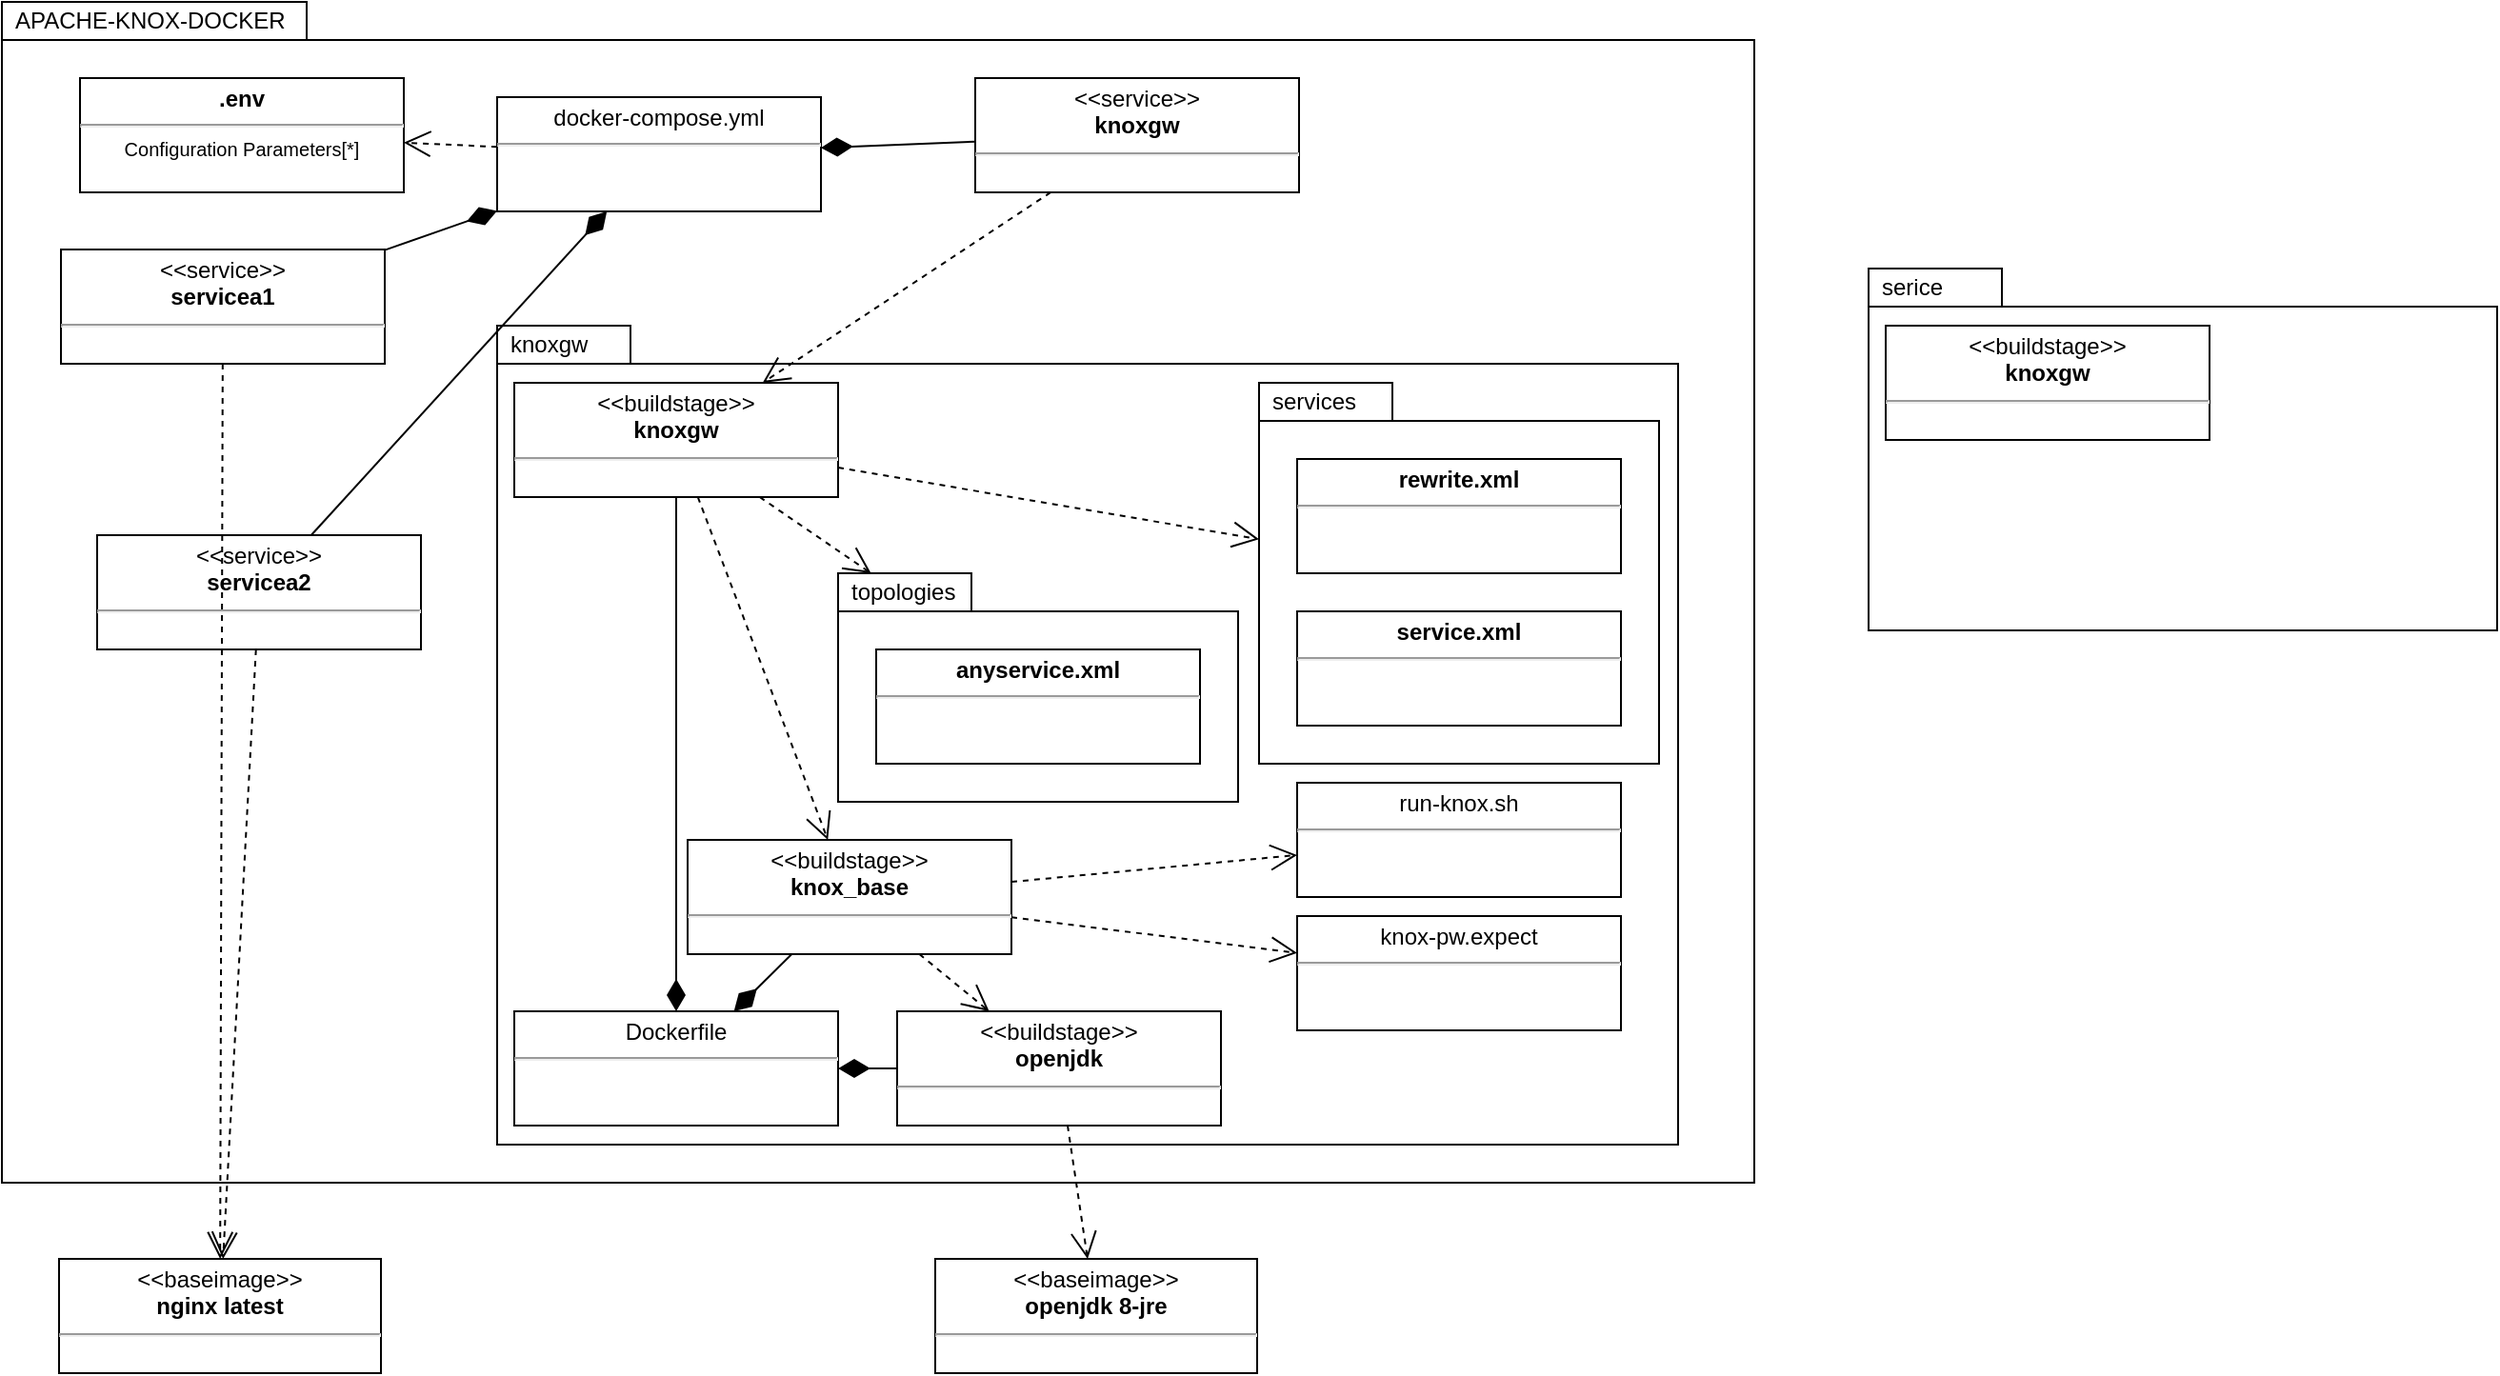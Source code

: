 <mxfile>
    <diagram id="yH5BhOkYe0fMXzbH4QcV" name="Page-1">
        <mxGraphModel dx="1611" dy="869" grid="1" gridSize="10" guides="1" tooltips="1" connect="1" arrows="1" fold="1" page="1" pageScale="1" pageWidth="827" pageHeight="1169" math="0" shadow="0">
            <root>
                <mxCell id="0"/>
                <mxCell id="1" parent="0"/>
                <mxCell id="42" value="&lt;p style=&quot;margin:0px;margin-top:4px;text-align:center;&quot;&gt;&amp;lt;&amp;lt;baseimage&amp;gt;&amp;gt;&lt;br&gt;&lt;b&gt;openjdk 8-jre&lt;/b&gt;&lt;/p&gt;&lt;hr&gt;&lt;p style=&quot;margin:0px;margin-left:8px;text-align:center;&quot;&gt;&lt;br&gt;&lt;/p&gt;" style="shape=rect;html=1;overflow=fill;whiteSpace=wrap;align=center;fillColor=none;" vertex="1" parent="1">
                    <mxGeometry x="520" y="670" width="169" height="60" as="geometry"/>
                </mxCell>
                <mxCell id="43" value="" style="edgeStyle=none;html=1;endArrow=open;endSize=12;dashed=1;verticalAlign=bottom;" edge="1" parent="1" source="40" target="42">
                    <mxGeometry width="160" relative="1" as="geometry">
                        <mxPoint x="105.786" y="190" as="sourcePoint"/>
                        <mxPoint x="133.286" y="260" as="targetPoint"/>
                    </mxGeometry>
                </mxCell>
                <UserObject label="APACHE-KNOX-DOCKER" link="https://github.com/eliezerb2/apache-knox-docker/blob/master/knoxgw" id="48">
                    <mxCell style="shape=folder;xSize=90;align=left;spacingLeft=10;align=left;verticalAlign=top;spacingLeft=5;spacingTop=-4;tabWidth=160;tabHeight=20;tabPosition=left;html=1;recursiveResize=0;fillColor=none;" vertex="1" parent="1">
                        <mxGeometry x="30" y="10" width="920" height="620" as="geometry"/>
                    </mxCell>
                </UserObject>
                <mxCell id="19" value="&lt;p style=&quot;margin:0px;margin-top:4px;text-align:center;&quot;&gt;&amp;lt;&amp;lt;service&amp;gt;&amp;gt;&lt;br&gt;&lt;b&gt;knoxgw&lt;/b&gt;&lt;/p&gt;&lt;hr&gt;&lt;p style=&quot;margin:0px;margin-left:8px;text-align:center;&quot;&gt;&lt;br&gt;&lt;/p&gt;" style="shape=rect;html=1;overflow=fill;whiteSpace=wrap;align=center;fillColor=none;" vertex="1" parent="48">
                    <mxGeometry x="511" y="40" width="170" height="60" as="geometry"/>
                </mxCell>
                <mxCell id="39" value="" style="edgeStyle=none;html=1;endArrow=open;endSize=12;dashed=1;verticalAlign=bottom;" edge="1" parent="48" source="19" target="55">
                    <mxGeometry width="160" relative="1" as="geometry">
                        <mxPoint x="-665" y="-30" as="sourcePoint"/>
                        <mxPoint x="-665" y="-70" as="targetPoint"/>
                    </mxGeometry>
                </mxCell>
                <UserObject label="&lt;p style=&quot;margin:0px;margin-top:4px;text-align:center;&quot;&gt;&lt;b&gt;.env&lt;/b&gt;&lt;/p&gt;&lt;hr&gt;&lt;p style=&quot;font-size:10px;margin:0px;text-align:center;&quot;&gt;Configuration Parameters[*]&lt;/p&gt;" link="https://github.com/eliezerb2/apache-knox-docker/blob/master/.env" id="14">
                    <mxCell style="shape=rect;html=1;overflow=fill;whiteSpace=wrap;fillColor=none;" vertex="1" parent="48">
                        <mxGeometry x="41" y="40" width="170" height="60" as="geometry"/>
                    </mxCell>
                </UserObject>
                <UserObject label="&lt;p style=&quot;margin:0px;margin-top:4px;text-align:center;&quot;&gt;docker-compose.yml&lt;br&gt;&lt;/p&gt;&lt;hr&gt;&lt;p style=&quot;font-size:10px;margin:0px;text-align:center;&quot;&gt;&lt;br&gt;&lt;/p&gt;" link="https://github.com/eliezerb2/apache-knox-docker/blob/master/docker-compose.yml" id="17">
                    <mxCell style="shape=rect;html=1;overflow=fill;whiteSpace=wrap;fillColor=none;" vertex="1" parent="48">
                        <mxGeometry x="260" y="50" width="170" height="60" as="geometry"/>
                    </mxCell>
                </UserObject>
                <mxCell id="23" value="&lt;p style=&quot;margin:0px;margin-top:4px;text-align:center;&quot;&gt;&amp;lt;&amp;lt;service&amp;gt;&amp;gt;&lt;br&gt;&lt;b&gt;servicea1&lt;/b&gt;&lt;/p&gt;&lt;hr&gt;&lt;p style=&quot;margin:0px;margin-left:8px;text-align:center;&quot;&gt;&lt;br&gt;&lt;/p&gt;" style="shape=rect;html=1;overflow=fill;whiteSpace=wrap;align=center;fillColor=none;" vertex="1" parent="48">
                    <mxGeometry x="31" y="130" width="170" height="60" as="geometry"/>
                </mxCell>
                <mxCell id="26" value="&lt;p style=&quot;margin:0px;margin-top:4px;text-align:center;&quot;&gt;&amp;lt;&amp;lt;service&amp;gt;&amp;gt;&lt;br&gt;&lt;b&gt;servicea2&lt;/b&gt;&lt;/p&gt;&lt;hr&gt;&lt;p style=&quot;margin:0px;margin-left:8px;text-align:center;&quot;&gt;&lt;br&gt;&lt;/p&gt;" style="shape=rect;html=1;overflow=fill;whiteSpace=wrap;align=center;fillColor=none;" vertex="1" parent="48">
                    <mxGeometry x="50" y="280" width="170" height="60" as="geometry"/>
                </mxCell>
                <mxCell id="16" value="" style="edgeStyle=none;html=1;endArrow=open;endSize=12;dashed=1;verticalAlign=bottom;" edge="1" parent="48" source="17" target="14">
                    <mxGeometry width="160" relative="1" as="geometry">
                        <mxPoint x="-81.667" y="80" as="sourcePoint"/>
                        <mxPoint x="-50" as="targetPoint"/>
                    </mxGeometry>
                </mxCell>
                <mxCell id="20" value="" style="align=right;html=1;verticalAlign=bottom;endArrow=none;startArrow=diamondThin;startSize=14;startFill=1;edgeStyle=none;" edge="1" parent="48" source="17" target="19">
                    <mxGeometry x="1" relative="1" as="geometry">
                        <mxPoint x="-130" y="170" as="sourcePoint"/>
                        <mxPoint x="30" y="170" as="targetPoint"/>
                    </mxGeometry>
                </mxCell>
                <mxCell id="24" value="" style="align=right;html=1;verticalAlign=bottom;endArrow=none;startArrow=diamondThin;startSize=14;startFill=1;edgeStyle=none;" edge="1" parent="48" source="17" target="23">
                    <mxGeometry x="1" relative="1" as="geometry">
                        <mxPoint x="-160.385" y="150" as="sourcePoint"/>
                        <mxPoint x="-91.154" y="210" as="targetPoint"/>
                    </mxGeometry>
                </mxCell>
                <mxCell id="25" value="" style="align=right;html=1;verticalAlign=bottom;endArrow=none;startArrow=diamondThin;startSize=14;startFill=1;edgeStyle=none;" edge="1" target="26" parent="48" source="17">
                    <mxGeometry x="1" relative="1" as="geometry">
                        <mxPoint x="-177.308" y="250" as="sourcePoint"/>
                        <mxPoint x="-46.154" y="320" as="targetPoint"/>
                    </mxGeometry>
                </mxCell>
                <UserObject label="knoxgw" link="https://github.com/eliezerb2/apache-knox-docker/blob/master/knoxgw" id="32">
                    <mxCell style="shape=folder;xSize=90;align=left;spacingLeft=10;align=left;verticalAlign=top;spacingLeft=5;spacingTop=-4;tabWidth=70;tabHeight=20;tabPosition=left;html=1;recursiveResize=0;fillColor=none;" vertex="1" parent="48">
                        <mxGeometry x="260" y="170" width="620" height="430" as="geometry"/>
                    </mxCell>
                </UserObject>
                <UserObject label="&lt;p style=&quot;margin:0px;margin-top:4px;text-align:center;&quot;&gt;Dockerfile&lt;br&gt;&lt;/p&gt;&lt;hr&gt;&lt;p style=&quot;font-size:10px;margin:0px;text-align:center;&quot;&gt;&lt;br&gt;&lt;/p&gt;" link="https://github.com/eliezerb2/apache-knox-docker/blob/master/knoxgw/Dockerfile" id="36">
                    <mxCell style="shape=rect;html=1;overflow=fill;whiteSpace=wrap;fillColor=none;" vertex="1" parent="32">
                        <mxGeometry x="9" y="360" width="170" height="60" as="geometry"/>
                    </mxCell>
                </UserObject>
                <mxCell id="40" value="&lt;p style=&quot;margin:0px;margin-top:4px;text-align:center;&quot;&gt;&amp;lt;&amp;lt;buildstage&amp;gt;&amp;gt;&lt;br&gt;&lt;b&gt;openjdk&lt;/b&gt;&lt;/p&gt;&lt;hr&gt;&lt;p style=&quot;margin:0px;margin-left:8px;text-align:center;&quot;&gt;&lt;br&gt;&lt;/p&gt;" style="shape=rect;html=1;overflow=fill;whiteSpace=wrap;align=center;fillColor=none;" vertex="1" parent="32">
                    <mxGeometry x="210" y="360" width="170" height="60" as="geometry"/>
                </mxCell>
                <mxCell id="41" value="" style="align=right;html=1;verticalAlign=bottom;endArrow=none;startArrow=diamondThin;startSize=14;startFill=1;edgeStyle=none;" edge="1" target="40" parent="32" source="36">
                    <mxGeometry x="1" relative="1" as="geometry">
                        <mxPoint x="100" y="110" as="sourcePoint"/>
                        <mxPoint x="288.846" y="210" as="targetPoint"/>
                    </mxGeometry>
                </mxCell>
                <mxCell id="52" value="&lt;p style=&quot;margin:0px;margin-top:4px;text-align:center;&quot;&gt;&amp;lt;&amp;lt;buildstage&amp;gt;&amp;gt;&lt;br&gt;&lt;b&gt;knox_base&lt;/b&gt;&lt;/p&gt;&lt;hr&gt;&lt;p style=&quot;margin:0px;margin-left:8px;text-align:center;&quot;&gt;&lt;br&gt;&lt;/p&gt;" style="shape=rect;html=1;overflow=fill;whiteSpace=wrap;align=center;fillColor=none;" vertex="1" parent="32">
                    <mxGeometry x="100" y="270" width="170" height="60" as="geometry"/>
                </mxCell>
                <mxCell id="53" value="" style="edgeStyle=none;html=1;endArrow=open;endSize=12;dashed=1;verticalAlign=bottom;" edge="1" parent="32" source="52" target="40">
                    <mxGeometry width="160" relative="1" as="geometry">
                        <mxPoint x="294.214" y="-40" as="sourcePoint"/>
                        <mxPoint x="272.643" y="20" as="targetPoint"/>
                    </mxGeometry>
                </mxCell>
                <mxCell id="54" value="" style="align=right;html=1;verticalAlign=bottom;endArrow=none;startArrow=diamondThin;startSize=14;startFill=1;edgeStyle=none;" edge="1" parent="32" source="36" target="52">
                    <mxGeometry x="1" relative="1" as="geometry">
                        <mxPoint x="425.3" y="280" as="sourcePoint"/>
                        <mxPoint x="413.7" y="320" as="targetPoint"/>
                    </mxGeometry>
                </mxCell>
                <mxCell id="55" value="&lt;p style=&quot;margin:0px;margin-top:4px;text-align:center;&quot;&gt;&amp;lt;&amp;lt;buildstage&amp;gt;&amp;gt;&lt;br&gt;&lt;b&gt;knoxgw&lt;/b&gt;&lt;/p&gt;&lt;hr&gt;&lt;p style=&quot;margin:0px;margin-left:8px;text-align:center;&quot;&gt;&lt;br&gt;&lt;/p&gt;" style="shape=rect;html=1;overflow=fill;whiteSpace=wrap;align=center;fillColor=none;" vertex="1" parent="32">
                    <mxGeometry x="9" y="30" width="170" height="60" as="geometry"/>
                </mxCell>
                <mxCell id="56" value="" style="align=right;html=1;verticalAlign=bottom;endArrow=none;startArrow=diamondThin;startSize=14;startFill=1;edgeStyle=none;" edge="1" parent="32" source="36" target="55">
                    <mxGeometry x="1" relative="1" as="geometry">
                        <mxPoint x="453.333" y="270" as="sourcePoint"/>
                        <mxPoint x="566.667" y="390" as="targetPoint"/>
                    </mxGeometry>
                </mxCell>
                <mxCell id="57" value="" style="edgeStyle=none;html=1;endArrow=open;endSize=12;dashed=1;verticalAlign=bottom;" edge="1" parent="32" source="55" target="52">
                    <mxGeometry width="160" relative="1" as="geometry">
                        <mxPoint x="520.375" y="390" as="sourcePoint"/>
                        <mxPoint x="470.625" y="370" as="targetPoint"/>
                    </mxGeometry>
                </mxCell>
                <UserObject label="services" link="https://github.com/eliezerb2/apache-knox-docker/blob/master/knoxgw/services" id="58">
                    <mxCell style="shape=folder;xSize=90;align=left;spacingLeft=10;align=left;verticalAlign=top;spacingLeft=5;spacingTop=-4;tabWidth=70;tabHeight=20;tabPosition=left;html=1;recursiveResize=0;fillColor=none;" vertex="1" parent="32">
                        <mxGeometry x="400" y="30" width="210" height="200" as="geometry"/>
                    </mxCell>
                </UserObject>
                <mxCell id="60" value="&lt;p style=&quot;margin:0px;margin-top:4px;text-align:center;&quot;&gt;&lt;b&gt;rewrite.xml&lt;/b&gt;&lt;/p&gt;&lt;hr&gt;&lt;p style=&quot;margin:0px;margin-left:8px;text-align:center;&quot;&gt;&lt;br&gt;&lt;/p&gt;" style="shape=rect;html=1;overflow=fill;whiteSpace=wrap;align=center;fillColor=none;" vertex="1" parent="58">
                    <mxGeometry x="20" y="40" width="170" height="60" as="geometry"/>
                </mxCell>
                <mxCell id="69" value="&lt;p style=&quot;margin:0px;margin-top:4px;text-align:center;&quot;&gt;&lt;b&gt;service.xml&lt;/b&gt;&lt;/p&gt;&lt;hr&gt;&lt;p style=&quot;margin:0px;margin-left:8px;text-align:center;&quot;&gt;&lt;br&gt;&lt;/p&gt;" style="shape=rect;html=1;overflow=fill;whiteSpace=wrap;align=center;fillColor=none;" vertex="1" parent="58">
                    <mxGeometry x="20" y="120" width="170" height="60" as="geometry"/>
                </mxCell>
                <mxCell id="70" value="" style="edgeStyle=none;html=1;endArrow=open;endSize=12;dashed=1;verticalAlign=bottom;" edge="1" parent="32" source="55" target="58">
                    <mxGeometry width="160" relative="1" as="geometry">
                        <mxPoint x="133.375" y="210" as="sourcePoint"/>
                        <mxPoint x="207.125" y="510" as="targetPoint"/>
                    </mxGeometry>
                </mxCell>
                <UserObject label="topologies" link="https://github.com/eliezerb2/apache-knox-docker/blob/master/knoxgw/services" id="72">
                    <mxCell style="shape=folder;xSize=90;align=left;spacingLeft=10;align=left;verticalAlign=top;spacingLeft=5;spacingTop=-4;tabWidth=70;tabHeight=20;tabPosition=left;html=1;recursiveResize=0;fillColor=none;" vertex="1" parent="32">
                        <mxGeometry x="179" y="130" width="210" height="120" as="geometry"/>
                    </mxCell>
                </UserObject>
                <mxCell id="73" value="&lt;p style=&quot;margin:0px;margin-top:4px;text-align:center;&quot;&gt;&lt;b&gt;anyservice.xml&lt;/b&gt;&lt;/p&gt;&lt;hr&gt;&lt;p style=&quot;margin:0px;margin-left:8px;text-align:center;&quot;&gt;&lt;br&gt;&lt;/p&gt;" style="shape=rect;html=1;overflow=fill;whiteSpace=wrap;align=center;fillColor=none;" vertex="1" parent="72">
                    <mxGeometry x="20" y="40" width="170" height="60" as="geometry"/>
                </mxCell>
                <mxCell id="71" value="" style="edgeStyle=none;html=1;endArrow=open;endSize=12;dashed=1;verticalAlign=bottom;" edge="1" target="72" parent="32" source="55">
                    <mxGeometry width="160" relative="1" as="geometry">
                        <mxPoint x="548" y="384.843" as="sourcePoint"/>
                        <mxPoint x="305.125" y="760" as="targetPoint"/>
                    </mxGeometry>
                </mxCell>
                <mxCell id="75" value="&lt;p style=&quot;margin:0px;margin-top:4px;text-align:center;&quot;&gt;knox-pw.expect&lt;/p&gt;&lt;hr&gt;&lt;p style=&quot;margin:0px;margin-left:8px;text-align:center;&quot;&gt;&lt;br&gt;&lt;/p&gt;" style="shape=rect;html=1;overflow=fill;whiteSpace=wrap;align=center;fillColor=none;" vertex="1" parent="32">
                    <mxGeometry x="420" y="310" width="170" height="60" as="geometry"/>
                </mxCell>
                <mxCell id="76" value="" style="edgeStyle=none;html=1;endArrow=open;endSize=12;dashed=1;verticalAlign=bottom;" edge="1" parent="32" source="52" target="75">
                    <mxGeometry width="160" relative="1" as="geometry">
                        <mxPoint x="622.5" y="340" as="sourcePoint"/>
                        <mxPoint x="617.5" y="400" as="targetPoint"/>
                    </mxGeometry>
                </mxCell>
                <mxCell id="79" value="&lt;p style=&quot;margin:0px;margin-top:4px;text-align:center;&quot;&gt;run-knox.sh&lt;/p&gt;&lt;hr&gt;&lt;p style=&quot;margin:0px;margin-left:8px;text-align:center;&quot;&gt;&lt;br&gt;&lt;/p&gt;" style="shape=rect;html=1;overflow=fill;whiteSpace=wrap;align=center;fillColor=none;" vertex="1" parent="32">
                    <mxGeometry x="420" y="240" width="170" height="60" as="geometry"/>
                </mxCell>
                <mxCell id="80" value="" style="edgeStyle=none;html=1;endArrow=open;endSize=12;dashed=1;verticalAlign=bottom;" edge="1" target="79" parent="32" source="52">
                    <mxGeometry width="160" relative="1" as="geometry">
                        <mxPoint x="374.111" y="437.5" as="sourcePoint"/>
                        <mxPoint x="383.5" y="387.5" as="targetPoint"/>
                    </mxGeometry>
                </mxCell>
                <mxCell id="81" value="&lt;p style=&quot;margin:0px;margin-top:4px;text-align:center;&quot;&gt;&amp;lt;&amp;lt;baseimage&amp;gt;&amp;gt;&lt;br&gt;&lt;b&gt;nginx latest&lt;/b&gt;&lt;/p&gt;&lt;hr&gt;&lt;p style=&quot;margin:0px;margin-left:8px;text-align:center;&quot;&gt;&lt;br&gt;&lt;/p&gt;" style="shape=rect;html=1;overflow=fill;whiteSpace=wrap;align=center;fillColor=none;" vertex="1" parent="1">
                    <mxGeometry x="60" y="670" width="169" height="60" as="geometry"/>
                </mxCell>
                <mxCell id="82" value="" style="edgeStyle=none;html=1;endArrow=open;endSize=12;dashed=1;verticalAlign=bottom;" edge="1" parent="1" source="26" target="81">
                    <mxGeometry width="160" relative="1" as="geometry">
                        <mxPoint x="622.577" y="610" as="sourcePoint"/>
                        <mxPoint x="616.923" y="680" as="targetPoint"/>
                    </mxGeometry>
                </mxCell>
                <mxCell id="84" value="" style="edgeStyle=none;html=1;endArrow=open;endSize=12;dashed=1;verticalAlign=bottom;" edge="1" parent="1" source="23" target="81">
                    <mxGeometry width="160" relative="1" as="geometry">
                        <mxPoint x="195.893" y="320" as="sourcePoint"/>
                        <mxPoint x="314.607" y="680" as="targetPoint"/>
                    </mxGeometry>
                </mxCell>
                <UserObject label="serice" link="https://github.com/eliezerb2/apache-knox-docker/blob/master/knoxgw" id="85">
                    <mxCell style="shape=folder;xSize=90;align=left;spacingLeft=10;align=left;verticalAlign=top;spacingLeft=5;spacingTop=-4;tabWidth=70;tabHeight=20;tabPosition=left;html=1;recursiveResize=0;fillColor=none;" vertex="1" parent="1">
                        <mxGeometry x="1010" y="150" width="330" height="190" as="geometry"/>
                    </mxCell>
                </UserObject>
                <mxCell id="92" value="&lt;p style=&quot;margin:0px;margin-top:4px;text-align:center;&quot;&gt;&amp;lt;&amp;lt;buildstage&amp;gt;&amp;gt;&lt;br&gt;&lt;b&gt;knoxgw&lt;/b&gt;&lt;/p&gt;&lt;hr&gt;&lt;p style=&quot;margin:0px;margin-left:8px;text-align:center;&quot;&gt;&lt;br&gt;&lt;/p&gt;" style="shape=rect;html=1;overflow=fill;whiteSpace=wrap;align=center;fillColor=none;" vertex="1" parent="85">
                    <mxGeometry x="9" y="30" width="170" height="60" as="geometry"/>
                </mxCell>
            </root>
        </mxGraphModel>
    </diagram>
</mxfile>